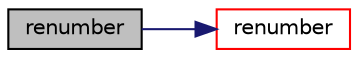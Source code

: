 digraph "renumber"
{
  bgcolor="transparent";
  edge [fontname="Helvetica",fontsize="10",labelfontname="Helvetica",labelfontsize="10"];
  node [fontname="Helvetica",fontsize="10",shape=record];
  rankdir="LR";
  Node46 [label="renumber",height=0.2,width=0.4,color="black", fillcolor="grey75", style="filled", fontcolor="black"];
  Node46 -> Node47 [color="midnightblue",fontsize="10",style="solid",fontname="Helvetica"];
  Node47 [label="renumber",height=0.2,width=0.4,color="red",URL="$a30293.html#abdaab0ecd06e1b35a275812665bd2da0",tooltip="Return the order in which cells need to be visited, i.e. "];
}
